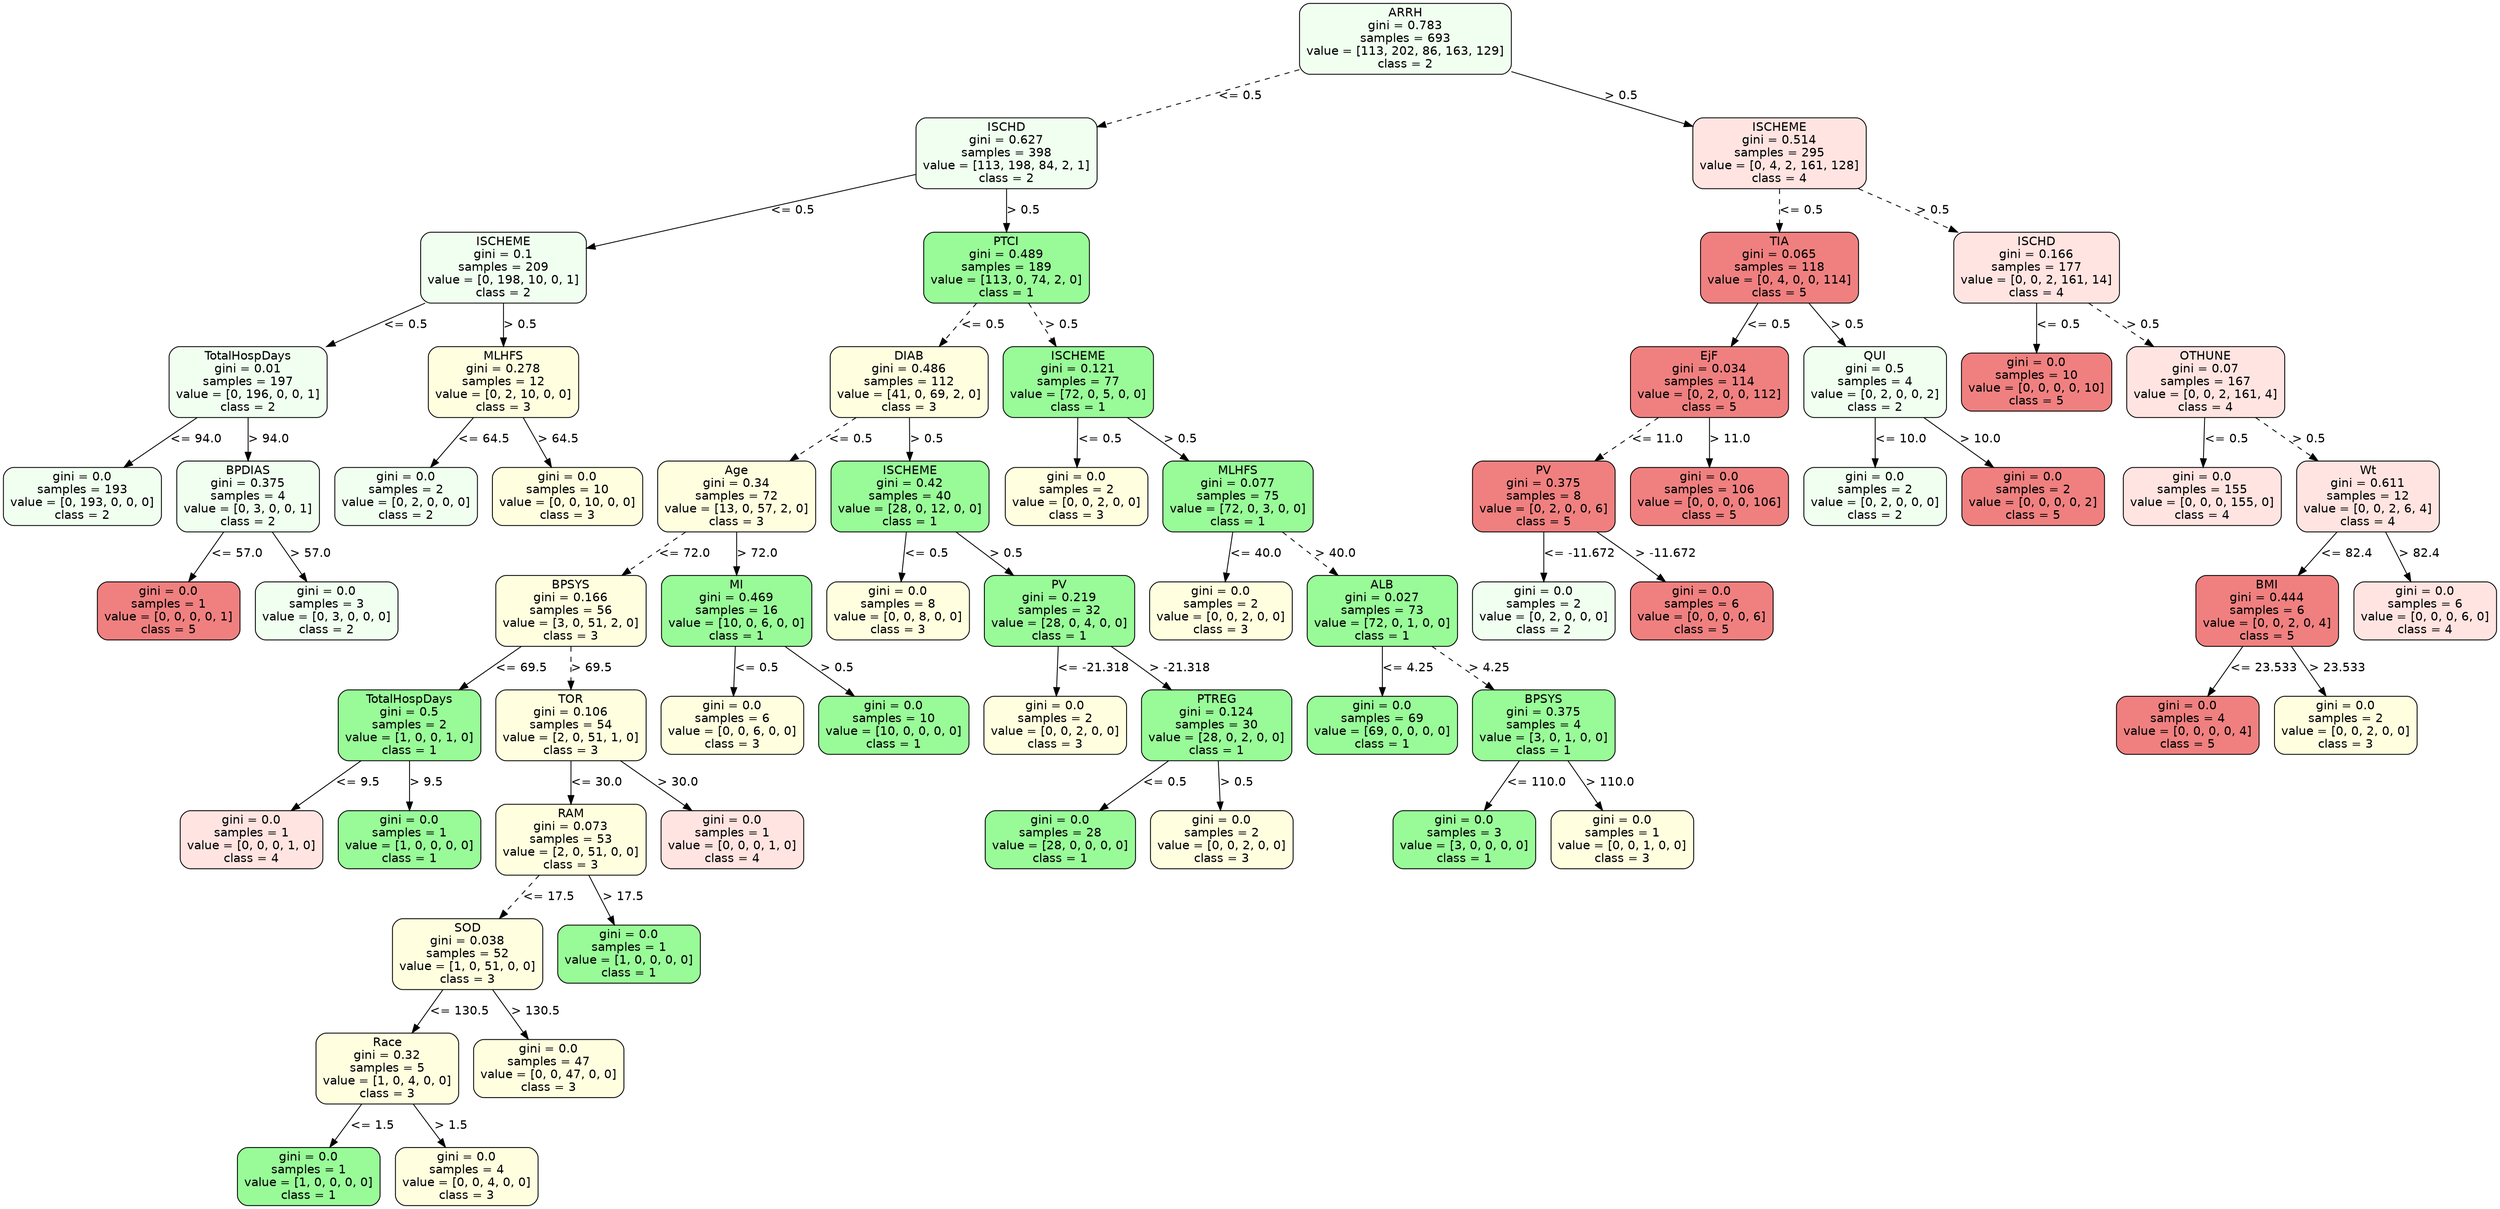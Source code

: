 strict digraph Tree {
	graph [bb="0,0,2495.5,1408"];
	node [color=black,
		fontname=helvetica,
		label="\N",
		shape=box,
		style="filled, rounded"
	];
	edge [fontname=helvetica];
	0	[fillcolor=honeydew,
		height=1.1528,
		label="ARRH\ngini = 0.783\nsamples = 693\nvalue = [113, 202, 86, 163, 129]\nclass = 2",
		pos="1305.5,1366.5",
		width=2.875];
	1	[fillcolor=honeydew,
		height=1.1528,
		label="ISCHD\ngini = 0.627\nsamples = 398\nvalue = [113, 198, 84, 2, 1]\nclass = 2",
		pos="989.5,1232.5",
		width=2.4583];
	0 -> 1	[label="<= 0.5",
		labelangle=45,
		labeldistance=2.5,
		lp="1177.5,1299.5",
		op="<=",
		param=0.5,
		pos="e,1078.2,1270.6 1208.5,1325 1170.2,1309 1126.3,1290.6 1087.9,1274.6",
		style=dashed];
	46	[fillcolor=mistyrose,
		height=1.1528,
		label="ISCHEME\ngini = 0.514\nsamples = 295\nvalue = [0, 4, 2, 161, 128]\nclass = 4",
		pos="1778.5,1232.5",
		width=2.3611];
	0 -> 46	[label="> 0.5",
		labelangle=-45,
		labeldistance=2.5,
		lp="1572,1299.5",
		op=">",
		param=0.5,
		pos="e,1693.4,1257.3 1409,1336.6 1490.7,1313.8 1603.9,1282.2 1683.4,1260",
		style=solid];
	2	[fillcolor=honeydew,
		height=1.1528,
		label="ISCHEME\ngini = 0.1\nsamples = 209\nvalue = [0, 198, 10, 0, 1]\nclass = 2",
		pos="499.5,1098.5",
		width=2.25];
	1 -> 2	[label="<= 0.5",
		lp="779.5,1165.5",
		op="<=",
		param=0.5,
		pos="e,580.66,1121.4 900.76,1207.6 812.91,1183.9 679.04,1147.9 590.43,1124",
		style=solid];
	11	[fillcolor=palegreen,
		height=1.1528,
		label="PTCI\ngini = 0.489\nsamples = 189\nvalue = [113, 0, 74, 2, 0]\nclass = 1",
		pos="989.5,1098.5",
		width=2.25];
	1 -> 11	[label="> 0.5",
		lp="1005,1165.5",
		op=">",
		param=0.5,
		pos="e,989.5,1140.3 989.5,1190.8 989.5,1178 989.5,1163.7 989.5,1150.3",
		style=solid];
	3	[fillcolor=honeydew,
		height=1.1528,
		label="TotalHospDays\ngini = 0.01\nsamples = 197\nvalue = [0, 196, 0, 0, 1]\nclass = 2",
		pos="243.5,964.5",
		width=2.1528];
	2 -> 3	[label="<= 0.5",
		lp="399.5,1031.5",
		op="<=",
		param=0.5,
		pos="e,321.02,1005.5 420.95,1057 392.18,1042.2 359.47,1025.3 330.04,1010.1",
		style=solid];
	8	[fillcolor=lightyellow,
		height=1.1528,
		label="MLHFS\ngini = 0.278\nsamples = 12\nvalue = [0, 2, 10, 0, 0]\nclass = 3",
		pos="499.5,964.5",
		width=2.0417];
	2 -> 8	[label="> 0.5",
		lp="515,1031.5",
		op=">",
		param=0.5,
		pos="e,499.5,1006.3 499.5,1056.8 499.5,1044 499.5,1029.7 499.5,1016.3",
		style=solid];
	4	[fillcolor=honeydew,
		height=0.94444,
		label="gini = 0.0\nsamples = 193\nvalue = [0, 193, 0, 0, 0]\nclass = 2",
		pos="77.5,830.5",
		width=2.1528];
	3 -> 4	[label="<= 94.0",
		lp="189,897.5",
		op="<=",
		param=94.0,
		pos="e,119.04,864.53 192.34,922.82 171.57,906.3 147.66,887.29 127.05,870.9",
		style=solid];
	5	[fillcolor=honeydew,
		height=1.1528,
		label="BPDIAS\ngini = 0.375\nsamples = 4\nvalue = [0, 3, 0, 0, 1]\nclass = 2",
		pos="243.5,830.5",
		width=1.9444];
	3 -> 5	[label="> 94.0",
		lp="263,897.5",
		op=">",
		param=94.0,
		pos="e,243.5,872.27 243.5,922.82 243.5,910.02 243.5,895.73 243.5,882.32",
		style=solid];
	6	[fillcolor=lightcoral,
		height=0.94444,
		label="gini = 0.0\nsamples = 1\nvalue = [0, 0, 0, 0, 1]\nclass = 5",
		pos="164.5,696.5",
		width=1.9444];
	5 -> 6	[label="<= 57.0",
		lp="230,763.5",
		op="<=",
		param=57.0,
		pos="e,184.4,730.74 219.15,788.82 209.83,773.24 199.18,755.45 189.77,739.73",
		style=solid];
	7	[fillcolor=honeydew,
		height=0.94444,
		label="gini = 0.0\nsamples = 3\nvalue = [0, 3, 0, 0, 0]\nclass = 2",
		pos="322.5,696.5",
		width=1.9444];
	5 -> 7	[label="> 57.0",
		lp="305,763.5",
		op=">",
		param=57.0,
		pos="e,302.6,730.74 267.85,788.82 277.17,773.24 287.82,755.45 297.23,739.73",
		style=solid];
	9	[fillcolor=honeydew,
		height=0.94444,
		label="gini = 0.0\nsamples = 2\nvalue = [0, 2, 0, 0, 0]\nclass = 2",
		pos="401.5,830.5",
		width=1.9444];
	8 -> 9	[label="<= 64.5",
		lp="477,897.5",
		op="<=",
		param=64.5,
		pos="e,426.18,864.74 469.3,922.82 457.52,906.95 444.03,888.78 432.2,872.85",
		style=solid];
	10	[fillcolor=lightyellow,
		height=0.94444,
		label="gini = 0.0\nsamples = 10\nvalue = [0, 0, 10, 0, 0]\nclass = 3",
		pos="563.5,830.5",
		width=2.0417];
	8 -> 10	[label="> 64.5",
		lp="553,897.5",
		op=">",
		param=64.5,
		pos="e,547.38,864.74 519.22,922.82 526.71,907.39 535.24,889.78 542.81,874.17",
		style=solid];
	12	[fillcolor=lightyellow,
		height=1.1528,
		label="DIAB\ngini = 0.486\nsamples = 112\nvalue = [41, 0, 69, 2, 0]\nclass = 3",
		pos="904.5,964.5",
		width=2.1528];
	11 -> 12	[label="<= 0.5",
		lp="970.5,1031.5",
		op="<=",
		param=0.5,
		pos="e,930.76,1006.3 963.3,1056.8 954.74,1043.5 945.13,1028.6 936.21,1014.7",
		style=dashed];
	37	[fillcolor=palegreen,
		height=1.1528,
		label="ISCHEME\ngini = 0.121\nsamples = 77\nvalue = [72, 0, 5, 0, 0]\nclass = 1",
		pos="1073.5,964.5",
		width=2.0417];
	11 -> 37	[label="> 0.5",
		lp="1050,1031.5",
		op=">",
		param=0.5,
		pos="e,1047.6,1006.3 1015.4,1056.8 1023.9,1043.5 1033.3,1028.6 1042.2,1014.7",
		style=dashed];
	13	[fillcolor=lightyellow,
		height=1.1528,
		label="Age\ngini = 0.34\nsamples = 72\nvalue = [13, 0, 57, 2, 0]\nclass = 3",
		pos="732.5,830.5",
		width=2.1528];
	12 -> 13	[label="<= 0.5",
		lp="844.5,897.5",
		op="<=",
		param=0.5,
		pos="e,785.33,872.05 851.49,922.82 833.09,908.7 812.32,892.76 793.35,878.2",
		style=dashed];
	30	[fillcolor=palegreen,
		height=1.1528,
		label="ISCHEME\ngini = 0.42\nsamples = 40\nvalue = [28, 0, 12, 0, 0]\nclass = 1",
		pos="905.5,830.5",
		width=2.1528];
	12 -> 30	[label="> 0.5",
		lp="921,897.5",
		op=">",
		param=0.5,
		pos="e,905.19,872.27 904.81,922.82 904.91,910.02 905.01,895.73 905.12,882.32",
		style=solid];
	14	[fillcolor=lightyellow,
		height=1.1528,
		label="BPSYS\ngini = 0.166\nsamples = 56\nvalue = [3, 0, 51, 2, 0]\nclass = 3",
		pos="567.5,696.5",
		width=2.0417];
	13 -> 14	[label="<= 72.0",
		lp="679,763.5",
		op="<=",
		param=72.0,
		pos="e,618.18,738.05 681.65,788.82 664.16,774.83 644.43,759.04 626.36,744.59",
		style=dashed];
	27	[fillcolor=palegreen,
		height=1.1528,
		label="MI\ngini = 0.469\nsamples = 16\nvalue = [10, 0, 6, 0, 0]\nclass = 1",
		pos="732.5,696.5",
		width=2.0417];
	13 -> 27	[label="> 72.0",
		lp="752,763.5",
		op=">",
		param=72.0,
		pos="e,732.5,738.27 732.5,788.82 732.5,776.02 732.5,761.73 732.5,748.32",
		style=solid];
	15	[fillcolor=palegreen,
		height=1.1528,
		label="TotalHospDays\ngini = 0.5\nsamples = 2\nvalue = [1, 0, 0, 1, 0]\nclass = 1",
		pos="405.5,562.5",
		width=1.9444];
	14 -> 15	[label="<= 69.5",
		lp="515,629.5",
		op="<=",
		param=69.5,
		pos="e,455.26,604.05 517.57,654.82 500.4,640.83 481.03,625.04 463.29,610.59",
		style=solid];
	18	[fillcolor=lightyellow,
		height=1.1528,
		label="TOR\ngini = 0.106\nsamples = 54\nvalue = [2, 0, 51, 1, 0]\nclass = 3",
		pos="567.5,562.5",
		width=2.0417];
	14 -> 18	[label="> 69.5",
		lp="587,629.5",
		op=">",
		param=69.5,
		pos="e,567.5,604.27 567.5,654.82 567.5,642.02 567.5,627.73 567.5,614.32",
		style=dashed];
	16	[fillcolor=mistyrose,
		height=0.94444,
		label="gini = 0.0\nsamples = 1\nvalue = [0, 0, 0, 1, 0]\nclass = 4",
		pos="247.5,428.5",
		width=1.9444];
	15 -> 16	[label="<= 9.5",
		lp="351.5,495.5",
		op="<=",
		param=9.5,
		pos="e,287.03,462.53 356.81,520.82 337.12,504.37 314.48,485.46 294.93,469.12",
		style=solid];
	17	[fillcolor=palegreen,
		height=0.94444,
		label="gini = 0.0\nsamples = 1\nvalue = [1, 0, 0, 0, 0]\nclass = 1",
		pos="405.5,428.5",
		width=1.9444];
	15 -> 17	[label="> 9.5",
		lp="421,495.5",
		op=">",
		param=9.5,
		pos="e,405.5,462.74 405.5,520.82 405.5,505.68 405.5,488.44 405.5,473.05",
		style=solid];
	19	[fillcolor=lightyellow,
		height=1.1528,
		label="RAM\ngini = 0.073\nsamples = 53\nvalue = [2, 0, 51, 0, 0]\nclass = 3",
		pos="567.5,428.5",
		width=2.0417];
	18 -> 19	[label="<= 30.0",
		lp="591,495.5",
		op="<=",
		param=30.0,
		pos="e,567.5,470.27 567.5,520.82 567.5,508.02 567.5,493.73 567.5,480.32",
		style=solid];
	26	[fillcolor=mistyrose,
		height=0.94444,
		label="gini = 0.0\nsamples = 1\nvalue = [0, 0, 0, 1, 0]\nclass = 4",
		pos="729.5,428.5",
		width=1.9444];
	18 -> 26	[label="> 30.0",
		lp="673,495.5",
		op=">",
		param=30.0,
		pos="e,688.96,462.53 617.43,520.82 637.7,504.3 661.03,485.29 681.14,468.9",
		style=solid];
	20	[fillcolor=lightyellow,
		height=1.1528,
		label="SOD\ngini = 0.038\nsamples = 52\nvalue = [1, 0, 51, 0, 0]\nclass = 3",
		pos="463.5,294.5",
		width=2.0417];
	19 -> 20	[label="<= 17.5",
		lp="543,361.5",
		op="<=",
		param=17.5,
		pos="e,495.63,336.27 535.45,386.82 524.87,373.39 513,358.32 501.99,344.35",
		style=dashed];
	25	[fillcolor=palegreen,
		height=0.94444,
		label="gini = 0.0\nsamples = 1\nvalue = [1, 0, 0, 0, 0]\nclass = 1",
		pos="625.5,294.5",
		width=1.9444];
	19 -> 25	[label="> 17.5",
		lp="618,361.5",
		op=">",
		param=17.5,
		pos="e,610.89,328.74 585.38,386.82 592.16,371.39 599.89,353.78 606.75,338.17",
		style=solid];
	21	[fillcolor=lightyellow,
		height=1.1528,
		label="Race\ngini = 0.32\nsamples = 5\nvalue = [1, 0, 4, 0, 0]\nclass = 3",
		pos="382.5,160.5",
		width=1.9444];
	20 -> 21	[label="<= 130.5",
		lp="453,227.5",
		op="<=",
		param=130.5,
		pos="e,407.52,202.27 438.54,252.82 430.45,239.64 421.4,224.89 412.96,211.14",
		style=solid];
	24	[fillcolor=lightyellow,
		height=0.94444,
		label="gini = 0.0\nsamples = 47\nvalue = [0, 0, 47, 0, 0]\nclass = 3",
		pos="544.5,160.5",
		width=2.0417];
	20 -> 24	[label="> 130.5",
		lp="529.5,227.5",
		op=">",
		param=130.5,
		pos="e,524.1,194.74 488.46,252.82 498.11,237.1 509.15,219.11 518.86,203.29",
		style=solid];
	22	[fillcolor=palegreen,
		height=0.94444,
		label="gini = 0.0\nsamples = 1\nvalue = [1, 0, 0, 0, 0]\nclass = 1",
		pos="303.5,34",
		width=1.9444];
	21 -> 22	[label="<= 1.5",
		lp="365.5,93.5",
		op="<=",
		param=1.5,
		pos="e,324.68,68.379 356.63,118.73 348.14,105.35 338.69,90.465 330.15,76.995",
		style=solid];
	23	[fillcolor=lightyellow,
		height=0.94444,
		label="gini = 0.0\nsamples = 4\nvalue = [0, 0, 4, 0, 0]\nclass = 3",
		pos="461.5,34",
		width=1.9444];
	21 -> 23	[label="> 1.5",
		lp="445,93.5",
		op=">",
		param=1.5,
		pos="e,440.32,68.379 408.37,118.73 416.86,105.35 426.31,90.465 434.85,76.995",
		style=solid];
	28	[fillcolor=lightyellow,
		height=0.94444,
		label="gini = 0.0\nsamples = 6\nvalue = [0, 0, 6, 0, 0]\nclass = 3",
		pos="729.5,562.5",
		width=1.9444];
	27 -> 28	[label="<= 0.5",
		lp="751.5,629.5",
		op="<=",
		param=0.5,
		pos="e,730.26,596.74 731.58,654.82 731.23,639.68 730.84,622.44 730.49,607.05",
		style=solid];
	29	[fillcolor=palegreen,
		height=0.94444,
		label="gini = 0.0\nsamples = 10\nvalue = [10, 0, 0, 0, 0]\nclass = 1",
		pos="891.5,562.5",
		width=2.0417];
	27 -> 29	[label="> 0.5",
		lp="833,629.5",
		op=">",
		param=0.5,
		pos="e,851.71,596.53 781.5,654.82 801.31,638.37 824.1,619.46 843.77,603.12",
		style=solid];
	31	[fillcolor=lightyellow,
		height=0.94444,
		label="gini = 0.0\nsamples = 8\nvalue = [0, 0, 8, 0, 0]\nclass = 3",
		pos="894.5,696.5",
		width=1.9444];
	30 -> 31	[label="<= 0.5",
		lp="920.5,763.5",
		op="<=",
		param=0.5,
		pos="e,897.27,730.74 902.11,788.82 900.85,773.68 899.41,756.44 898.13,741.05",
		style=solid];
	32	[fillcolor=palegreen,
		height=1.1528,
		label="PV\ngini = 0.219\nsamples = 32\nvalue = [28, 0, 4, 0, 0]\nclass = 1",
		pos="1056.5,696.5",
		width=2.0417];
	30 -> 32	[label="> 0.5",
		lp="1002,763.5",
		op=">",
		param=0.5,
		pos="e,1010.1,738.05 952.04,788.82 967.9,774.95 985.77,759.33 1002.2,744.98",
		style=solid];
	33	[fillcolor=lightyellow,
		height=0.94444,
		label="gini = 0.0\nsamples = 2\nvalue = [0, 0, 2, 0, 0]\nclass = 3",
		pos="1053.5,562.5",
		width=1.9444];
	32 -> 33	[label="<= -21.318",
		lp="1089,629.5",
		op="<=",
		param=-21.318,
		pos="e,1054.3,596.74 1055.6,654.82 1055.2,639.68 1054.8,622.44 1054.5,607.05",
		style=solid];
	34	[fillcolor=palegreen,
		height=1.1528,
		label="PTREG\ngini = 0.124\nsamples = 30\nvalue = [28, 0, 2, 0, 0]\nclass = 1",
		pos="1215.5,562.5",
		width=2.0417];
	32 -> 34	[label="> -21.318",
		lp="1170.5,629.5",
		op=">",
		param=-21.318,
		pos="e,1166.7,604.05 1105.5,654.82 1122.4,640.83 1141.4,625.04 1158.8,610.59",
		style=solid];
	35	[fillcolor=palegreen,
		height=0.94444,
		label="gini = 0.0\nsamples = 28\nvalue = [28, 0, 0, 0, 0]\nclass = 1",
		pos="1137.5,428.5",
		width=2.0417];
	34 -> 35	[label="<= 0.5",
		lp="1199.5,495.5",
		op="<=",
		param=0.5,
		pos="e,1157.1,462.74 1191.5,520.82 1182.3,505.24 1171.7,487.45 1162.5,471.73",
		style=solid];
	36	[fillcolor=lightyellow,
		height=0.94444,
		label="gini = 0.0\nsamples = 2\nvalue = [0, 0, 2, 0, 0]\nclass = 3",
		pos="1299.5,428.5",
		width=1.9444];
	34 -> 36	[label="> 0.5",
		lp="1276,495.5",
		op=">",
		param=0.5,
		pos="e,1278.3,462.74 1241.4,520.82 1251.4,505.1 1262.8,487.11 1272.9,471.29",
		style=solid];
	38	[fillcolor=lightyellow,
		height=0.94444,
		label="gini = 0.0\nsamples = 2\nvalue = [0, 0, 2, 0, 0]\nclass = 3",
		pos="1072.5,830.5",
		width=1.9444];
	37 -> 38	[label="<= 0.5",
		lp="1093.5,897.5",
		op="<=",
		param=0.5,
		pos="e,1072.8,864.74 1073.2,922.82 1073.1,907.68 1072.9,890.44 1072.8,875.05",
		style=solid];
	39	[fillcolor=palegreen,
		height=1.1528,
		label="MLHFS\ngini = 0.077\nsamples = 75\nvalue = [72, 0, 3, 0, 0]\nclass = 1",
		pos="1234.5,830.5",
		width=2.0417];
	37 -> 39	[label="> 0.5",
		lp="1175,897.5",
		op=">",
		param=0.5,
		pos="e,1185,872.05 1123.1,922.82 1140.2,908.83 1159.4,893.04 1177.1,878.59",
		style=solid];
	40	[fillcolor=lightyellow,
		height=0.94444,
		label="gini = 0.0\nsamples = 2\nvalue = [0, 0, 2, 0, 0]\nclass = 3",
		pos="1218.5,696.5",
		width=1.9444];
	39 -> 40	[label="<= 40.0",
		lp="1251,763.5",
		op="<=",
		param=40.0,
		pos="e,1222.5,730.74 1229.6,788.82 1227.7,773.68 1225.6,756.44 1223.8,741.05",
		style=solid];
	41	[fillcolor=palegreen,
		height=1.1528,
		label="ALB\ngini = 0.027\nsamples = 73\nvalue = [72, 0, 1, 0, 0]\nclass = 1",
		pos="1380.5,696.5",
		width=2.0417];
	39 -> 41	[label="> 40.0",
		lp="1332,763.5",
		op=">",
		param=40.0,
		pos="e,1335.7,738.05 1279.5,788.82 1294.8,774.95 1312.1,759.33 1328,744.98",
		style=dashed];
	42	[fillcolor=palegreen,
		height=0.94444,
		label="gini = 0.0\nsamples = 69\nvalue = [69, 0, 0, 0, 0]\nclass = 1",
		pos="1380.5,562.5",
		width=2.0417];
	41 -> 42	[label="<= 4.25",
		lp="1404,629.5",
		op="<=",
		param=4.25,
		pos="e,1380.5,596.74 1380.5,654.82 1380.5,639.68 1380.5,622.44 1380.5,607.05",
		style=solid];
	43	[fillcolor=palegreen,
		height=1.1528,
		label="BPSYS\ngini = 0.375\nsamples = 4\nvalue = [3, 0, 1, 0, 0]\nclass = 1",
		pos="1542.5,562.5",
		width=1.9444];
	41 -> 43	[label="> 4.25",
		lp="1486,629.5",
		op=">",
		param=4.25,
		pos="e,1492.7,604.05 1430.4,654.82 1447.6,640.83 1467,625.04 1484.7,610.59",
		style=dashed];
	44	[fillcolor=palegreen,
		height=0.94444,
		label="gini = 0.0\nsamples = 3\nvalue = [3, 0, 0, 0, 0]\nclass = 1",
		pos="1462.5,428.5",
		width=1.9444];
	43 -> 44	[label="<= 110.0",
		lp="1533,495.5",
		op="<=",
		param=110.0,
		pos="e,1482.6,462.74 1517.8,520.82 1508.4,505.24 1497.6,487.45 1488.1,471.73",
		style=solid];
	45	[fillcolor=lightyellow,
		height=0.94444,
		label="gini = 0.0\nsamples = 1\nvalue = [0, 0, 1, 0, 0]\nclass = 3",
		pos="1620.5,428.5",
		width=1.9444];
	43 -> 45	[label="> 110.0",
		lp="1607.5,495.5",
		op=">",
		param=110.0,
		pos="e,1600.9,462.74 1566.5,520.82 1575.7,505.24 1586.3,487.45 1595.5,471.73",
		style=solid];
	47	[fillcolor=lightcoral,
		height=1.1528,
		label="TIA\ngini = 0.065\nsamples = 118\nvalue = [0, 4, 0, 0, 114]\nclass = 5",
		pos="1778.5,1098.5",
		width=2.1528];
	46 -> 47	[label="<= 0.5",
		lp="1798.5,1165.5",
		op="<=",
		param=0.5,
		pos="e,1778.5,1140.3 1778.5,1190.8 1778.5,1178 1778.5,1163.7 1778.5,1150.3",
		style=dashed];
	56	[fillcolor=mistyrose,
		height=1.1528,
		label="ISCHD\ngini = 0.166\nsamples = 177\nvalue = [0, 0, 2, 161, 14]\nclass = 4",
		pos="2036.5,1098.5",
		width=2.25];
	46 -> 56	[label="> 0.5",
		lp="1931,1165.5",
		op=">",
		param=0.5,
		pos="e,1957,1140.2 1857.7,1191 1886.3,1176.4 1918.7,1159.8 1948,1144.8",
		style=dashed];
	48	[fillcolor=lightcoral,
		height=1.1528,
		label="EjF\ngini = 0.034\nsamples = 114\nvalue = [0, 2, 0, 0, 112]\nclass = 5",
		pos="1708.5,964.5",
		width=2.1528];
	47 -> 48	[label="<= 0.5",
		lp="1766.5,1031.5",
		op="<=",
		param=0.5,
		pos="e,1730.1,1006.3 1756.9,1056.8 1749.9,1043.6 1742.1,1028.9 1734.8,1015.1",
		style=solid];
	53	[fillcolor=honeydew,
		height=1.1528,
		label="QUI\ngini = 0.5\nsamples = 4\nvalue = [0, 2, 0, 0, 2]\nclass = 2",
		pos="1874.5,964.5",
		width=1.9444];
	47 -> 53	[label="> 0.5",
		lp="1845,1031.5",
		op=">",
		param=0.5,
		pos="e,1844.8,1006.3 1808.1,1056.8 1817.8,1043.5 1828.6,1028.6 1838.7,1014.7",
		style=solid];
	49	[fillcolor=lightcoral,
		height=1.1528,
		label="PV\ngini = 0.375\nsamples = 8\nvalue = [0, 2, 0, 0, 6]\nclass = 5",
		pos="1542.5,830.5",
		width=1.9444];
	48 -> 49	[label="<= 11.0",
		lp="1654,897.5",
		op="<=",
		param=11.0,
		pos="e,1593.5,872.05 1657.3,922.82 1639.7,908.83 1619.9,893.04 1601.7,878.59",
		style=dashed];
	52	[fillcolor=lightcoral,
		height=0.94444,
		label="gini = 0.0\nsamples = 106\nvalue = [0, 0, 0, 0, 106]\nclass = 5",
		pos="1708.5,830.5",
		width=2.1528];
	48 -> 52	[label="> 11.0",
		lp="1728,897.5",
		op=">",
		param=11.0,
		pos="e,1708.5,864.74 1708.5,922.82 1708.5,907.68 1708.5,890.44 1708.5,875.05",
		style=solid];
	50	[fillcolor=honeydew,
		height=0.94444,
		label="gini = 0.0\nsamples = 2\nvalue = [0, 2, 0, 0, 0]\nclass = 2",
		pos="1542.5,696.5",
		width=1.9444];
	49 -> 50	[label="<= -11.672",
		lp="1576,763.5",
		op="<=",
		param=-11.672,
		pos="e,1542.5,730.74 1542.5,788.82 1542.5,773.68 1542.5,756.44 1542.5,741.05",
		style=solid];
	51	[fillcolor=lightcoral,
		height=0.94444,
		label="gini = 0.0\nsamples = 6\nvalue = [0, 0, 0, 0, 6]\nclass = 5",
		pos="1700.5,696.5",
		width=1.9444];
	49 -> 51	[label="> -11.672",
		lp="1659.5,763.5",
		op=">",
		param=-11.672,
		pos="e,1661.6,730.53 1591.8,788.98 1599.1,782.97 1606.5,776.83 1613.5,771 1626.6,760.09 1640.7,748.2 1653.7,737.23",
		style=solid];
	54	[fillcolor=honeydew,
		height=0.94444,
		label="gini = 0.0\nsamples = 2\nvalue = [0, 2, 0, 0, 0]\nclass = 2",
		pos="1874.5,830.5",
		width=1.9444];
	53 -> 54	[label="<= 10.0",
		lp="1898,897.5",
		op="<=",
		param=10.0,
		pos="e,1874.5,864.74 1874.5,922.82 1874.5,907.68 1874.5,890.44 1874.5,875.05",
		style=solid];
	55	[fillcolor=lightcoral,
		height=0.94444,
		label="gini = 0.0\nsamples = 2\nvalue = [0, 0, 0, 0, 2]\nclass = 5",
		pos="2032.5,830.5",
		width=1.9444];
	53 -> 55	[label="> 10.0",
		lp="1978,897.5",
		op=">",
		param=10.0,
		pos="e,1993,864.53 1923.2,922.82 1942.9,906.37 1965.5,887.46 1985.1,871.12",
		style=solid];
	57	[fillcolor=lightcoral,
		height=0.94444,
		label="gini = 0.0\nsamples = 10\nvalue = [0, 0, 0, 0, 10]\nclass = 5",
		pos="2036.5,964.5",
		width=2.0417];
	56 -> 57	[label="<= 0.5",
		lp="2056.5,1031.5",
		op="<=",
		param=0.5,
		pos="e,2036.5,998.74 2036.5,1056.8 2036.5,1041.7 2036.5,1024.4 2036.5,1009.1",
		style=solid];
	58	[fillcolor=mistyrose,
		height=1.1528,
		label="OTHUNE\ngini = 0.07\nsamples = 167\nvalue = [0, 0, 2, 161, 4]\nclass = 4",
		pos="2205.5,964.5",
		width=2.1528];
	56 -> 58	[label="> 0.5",
		lp="2142,1031.5",
		op=">",
		param=0.5,
		pos="e,2153.6,1006 2088.6,1056.8 2106.6,1042.8 2126.9,1026.9 2145.5,1012.4",
		style=dashed];
	59	[fillcolor=mistyrose,
		height=0.94444,
		label="gini = 0.0\nsamples = 155\nvalue = [0, 0, 0, 155, 0]\nclass = 4",
		pos="2202.5,830.5",
		width=2.1528];
	58 -> 59	[label="<= 0.5",
		lp="2224.5,897.5",
		op="<=",
		param=0.5,
		pos="e,2203.3,864.74 2204.6,922.82 2204.2,907.68 2203.8,890.44 2203.5,875.05",
		style=solid];
	60	[fillcolor=mistyrose,
		height=1.1528,
		label="Wt\ngini = 0.611\nsamples = 12\nvalue = [0, 0, 2, 6, 4]\nclass = 4",
		pos="2368.5,830.5",
		width=1.9444];
	58 -> 60	[label="> 0.5",
		lp="2308,897.5",
		op=">",
		param=0.5,
		pos="e,2318.4,872.05 2255.7,922.82 2273,908.83 2292.5,893.04 2310.4,878.59",
		style=dashed];
	61	[fillcolor=lightcoral,
		height=1.1528,
		label="BMI\ngini = 0.444\nsamples = 6\nvalue = [0, 0, 2, 0, 4]\nclass = 5",
		pos="2267.5,696.5",
		width=1.9444];
	60 -> 61	[label="<= 82.4",
		lp="2345,763.5",
		op="<=",
		param=82.4,
		pos="e,2298.7,738.27 2337.4,788.82 2327.1,775.39 2315.6,760.32 2304.9,746.35",
		style=solid];
	64	[fillcolor=mistyrose,
		height=0.94444,
		label="gini = 0.0\nsamples = 6\nvalue = [0, 0, 0, 6, 0]\nclass = 4",
		pos="2425.5,696.5",
		width=1.9444];
	60 -> 64	[label="> 82.4",
		lp="2419,763.5",
		op=">",
		param=82.4,
		pos="e,2411.1,730.74 2386.1,788.82 2392.7,773.39 2400.3,755.78 2407.1,740.17",
		style=solid];
	62	[fillcolor=lightcoral,
		height=0.94444,
		label="gini = 0.0\nsamples = 4\nvalue = [0, 0, 0, 0, 4]\nclass = 5",
		pos="2188.5,562.5",
		width=1.9444];
	61 -> 62	[label="<= 23.533",
		lp="2261.5,629.5",
		op="<=",
		param=23.533,
		pos="e,2208.4,596.74 2243.2,654.82 2233.8,639.24 2223.2,621.45 2213.8,605.73",
		style=solid];
	63	[fillcolor=lightyellow,
		height=0.94444,
		label="gini = 0.0\nsamples = 2\nvalue = [0, 0, 2, 0, 0]\nclass = 3",
		pos="2346.5,562.5",
		width=1.9444];
	61 -> 63	[label="> 23.533",
		lp="2336.5,629.5",
		op=">",
		param=23.533,
		pos="e,2326.6,596.74 2291.8,654.82 2301.2,639.24 2311.8,621.45 2321.2,605.73",
		style=solid];
}

